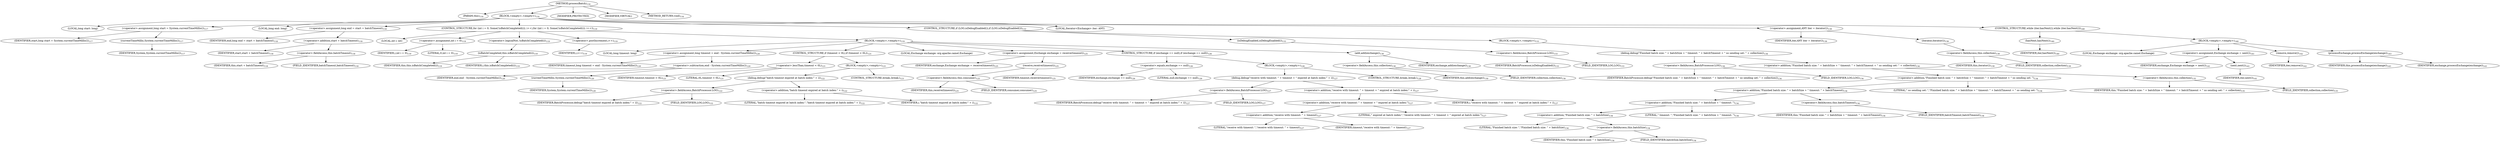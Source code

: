 digraph "processBatch" {  
"243" [label = <(METHOD,processBatch)<SUB>116</SUB>> ]
"21" [label = <(PARAM,this)<SUB>116</SUB>> ]
"244" [label = <(BLOCK,&lt;empty&gt;,&lt;empty&gt;)<SUB>116</SUB>> ]
"245" [label = <(LOCAL,long start: long)> ]
"246" [label = <(&lt;operator&gt;.assignment,long start = System.currentTimeMillis())<SUB>117</SUB>> ]
"247" [label = <(IDENTIFIER,start,long start = System.currentTimeMillis())<SUB>117</SUB>> ]
"248" [label = <(currentTimeMillis,System.currentTimeMillis())<SUB>117</SUB>> ]
"249" [label = <(IDENTIFIER,System,System.currentTimeMillis())<SUB>117</SUB>> ]
"250" [label = <(LOCAL,long end: long)> ]
"251" [label = <(&lt;operator&gt;.assignment,long end = start + batchTimeout)<SUB>118</SUB>> ]
"252" [label = <(IDENTIFIER,end,long end = start + batchTimeout)<SUB>118</SUB>> ]
"253" [label = <(&lt;operator&gt;.addition,start + batchTimeout)<SUB>118</SUB>> ]
"254" [label = <(IDENTIFIER,start,start + batchTimeout)<SUB>118</SUB>> ]
"255" [label = <(&lt;operator&gt;.fieldAccess,this.batchTimeout)<SUB>118</SUB>> ]
"256" [label = <(IDENTIFIER,this,start + batchTimeout)<SUB>118</SUB>> ]
"257" [label = <(FIELD_IDENTIFIER,batchTimeout,batchTimeout)<SUB>118</SUB>> ]
"258" [label = <(CONTROL_STRUCTURE,for (int i = 0; Some(!isBatchCompleted(i)); i++),for (int i = 0; Some(!isBatchCompleted(i)); i++))<SUB>119</SUB>> ]
"259" [label = <(LOCAL,int i: int)> ]
"260" [label = <(&lt;operator&gt;.assignment,int i = 0)<SUB>119</SUB>> ]
"261" [label = <(IDENTIFIER,i,int i = 0)<SUB>119</SUB>> ]
"262" [label = <(LITERAL,0,int i = 0)<SUB>119</SUB>> ]
"263" [label = <(&lt;operator&gt;.logicalNot,!isBatchCompleted(i))<SUB>119</SUB>> ]
"264" [label = <(isBatchCompleted,this.isBatchCompleted(i))<SUB>119</SUB>> ]
"20" [label = <(IDENTIFIER,this,this.isBatchCompleted(i))<SUB>119</SUB>> ]
"265" [label = <(IDENTIFIER,i,this.isBatchCompleted(i))<SUB>119</SUB>> ]
"266" [label = <(&lt;operator&gt;.postIncrement,i++)<SUB>119</SUB>> ]
"267" [label = <(IDENTIFIER,i,i++)<SUB>119</SUB>> ]
"268" [label = <(BLOCK,&lt;empty&gt;,&lt;empty&gt;)<SUB>119</SUB>> ]
"269" [label = <(LOCAL,long timeout: long)> ]
"270" [label = <(&lt;operator&gt;.assignment,long timeout = end - System.currentTimeMillis())<SUB>120</SUB>> ]
"271" [label = <(IDENTIFIER,timeout,long timeout = end - System.currentTimeMillis())<SUB>120</SUB>> ]
"272" [label = <(&lt;operator&gt;.subtraction,end - System.currentTimeMillis())<SUB>120</SUB>> ]
"273" [label = <(IDENTIFIER,end,end - System.currentTimeMillis())<SUB>120</SUB>> ]
"274" [label = <(currentTimeMillis,System.currentTimeMillis())<SUB>120</SUB>> ]
"275" [label = <(IDENTIFIER,System,System.currentTimeMillis())<SUB>120</SUB>> ]
"276" [label = <(CONTROL_STRUCTURE,if (timeout &lt; 0L),if (timeout &lt; 0L))<SUB>121</SUB>> ]
"277" [label = <(&lt;operator&gt;.lessThan,timeout &lt; 0L)<SUB>121</SUB>> ]
"278" [label = <(IDENTIFIER,timeout,timeout &lt; 0L)<SUB>121</SUB>> ]
"279" [label = <(LITERAL,0L,timeout &lt; 0L)<SUB>121</SUB>> ]
"280" [label = <(BLOCK,&lt;empty&gt;,&lt;empty&gt;)<SUB>121</SUB>> ]
"281" [label = <(debug,debug(&quot;batch timeout expired at batch index:&quot; + i))<SUB>122</SUB>> ]
"282" [label = <(&lt;operator&gt;.fieldAccess,BatchProcessor.LOG)<SUB>122</SUB>> ]
"283" [label = <(IDENTIFIER,BatchProcessor,debug(&quot;batch timeout expired at batch index:&quot; + i))<SUB>122</SUB>> ]
"284" [label = <(FIELD_IDENTIFIER,LOG,LOG)<SUB>122</SUB>> ]
"285" [label = <(&lt;operator&gt;.addition,&quot;batch timeout expired at batch index:&quot; + i)<SUB>122</SUB>> ]
"286" [label = <(LITERAL,&quot;batch timeout expired at batch index:&quot;,&quot;batch timeout expired at batch index:&quot; + i)<SUB>122</SUB>> ]
"287" [label = <(IDENTIFIER,i,&quot;batch timeout expired at batch index:&quot; + i)<SUB>122</SUB>> ]
"288" [label = <(CONTROL_STRUCTURE,break;,break;)<SUB>123</SUB>> ]
"289" [label = <(LOCAL,Exchange exchange: org.apache.camel.Exchange)> ]
"290" [label = <(&lt;operator&gt;.assignment,Exchange exchange = receive(timeout))<SUB>125</SUB>> ]
"291" [label = <(IDENTIFIER,exchange,Exchange exchange = receive(timeout))<SUB>125</SUB>> ]
"292" [label = <(receive,receive(timeout))<SUB>125</SUB>> ]
"293" [label = <(&lt;operator&gt;.fieldAccess,this.consumer)<SUB>125</SUB>> ]
"294" [label = <(IDENTIFIER,this,receive(timeout))<SUB>125</SUB>> ]
"295" [label = <(FIELD_IDENTIFIER,consumer,consumer)<SUB>125</SUB>> ]
"296" [label = <(IDENTIFIER,timeout,receive(timeout))<SUB>125</SUB>> ]
"297" [label = <(CONTROL_STRUCTURE,if (exchange == null),if (exchange == null))<SUB>126</SUB>> ]
"298" [label = <(&lt;operator&gt;.equals,exchange == null)<SUB>126</SUB>> ]
"299" [label = <(IDENTIFIER,exchange,exchange == null)<SUB>126</SUB>> ]
"300" [label = <(LITERAL,null,exchange == null)<SUB>126</SUB>> ]
"301" [label = <(BLOCK,&lt;empty&gt;,&lt;empty&gt;)<SUB>126</SUB>> ]
"302" [label = <(debug,debug(&quot;receive with timeout: &quot; + timeout + &quot; expired at batch index:&quot; + i))<SUB>127</SUB>> ]
"303" [label = <(&lt;operator&gt;.fieldAccess,BatchProcessor.LOG)<SUB>127</SUB>> ]
"304" [label = <(IDENTIFIER,BatchProcessor,debug(&quot;receive with timeout: &quot; + timeout + &quot; expired at batch index:&quot; + i))<SUB>127</SUB>> ]
"305" [label = <(FIELD_IDENTIFIER,LOG,LOG)<SUB>127</SUB>> ]
"306" [label = <(&lt;operator&gt;.addition,&quot;receive with timeout: &quot; + timeout + &quot; expired at batch index:&quot; + i)<SUB>127</SUB>> ]
"307" [label = <(&lt;operator&gt;.addition,&quot;receive with timeout: &quot; + timeout + &quot; expired at batch index:&quot;)<SUB>127</SUB>> ]
"308" [label = <(&lt;operator&gt;.addition,&quot;receive with timeout: &quot; + timeout)<SUB>127</SUB>> ]
"309" [label = <(LITERAL,&quot;receive with timeout: &quot;,&quot;receive with timeout: &quot; + timeout)<SUB>127</SUB>> ]
"310" [label = <(IDENTIFIER,timeout,&quot;receive with timeout: &quot; + timeout)<SUB>127</SUB>> ]
"311" [label = <(LITERAL,&quot; expired at batch index:&quot;,&quot;receive with timeout: &quot; + timeout + &quot; expired at batch index:&quot;)<SUB>127</SUB>> ]
"312" [label = <(IDENTIFIER,i,&quot;receive with timeout: &quot; + timeout + &quot; expired at batch index:&quot; + i)<SUB>127</SUB>> ]
"313" [label = <(CONTROL_STRUCTURE,break;,break;)<SUB>128</SUB>> ]
"314" [label = <(add,add(exchange))<SUB>130</SUB>> ]
"315" [label = <(&lt;operator&gt;.fieldAccess,this.collection)<SUB>130</SUB>> ]
"316" [label = <(IDENTIFIER,this,add(exchange))<SUB>130</SUB>> ]
"317" [label = <(FIELD_IDENTIFIER,collection,collection)<SUB>130</SUB>> ]
"318" [label = <(IDENTIFIER,exchange,add(exchange))<SUB>130</SUB>> ]
"319" [label = <(CONTROL_STRUCTURE,if (LOG.isDebugEnabled()),if (LOG.isDebugEnabled()))<SUB>133</SUB>> ]
"320" [label = <(isDebugEnabled,isDebugEnabled())<SUB>133</SUB>> ]
"321" [label = <(&lt;operator&gt;.fieldAccess,BatchProcessor.LOG)<SUB>133</SUB>> ]
"322" [label = <(IDENTIFIER,BatchProcessor,isDebugEnabled())<SUB>133</SUB>> ]
"323" [label = <(FIELD_IDENTIFIER,LOG,LOG)<SUB>133</SUB>> ]
"324" [label = <(BLOCK,&lt;empty&gt;,&lt;empty&gt;)<SUB>133</SUB>> ]
"325" [label = <(debug,debug(&quot;Finished batch size: &quot; + batchSize + &quot; timeout: &quot; + batchTimeout + &quot; so sending set: &quot; + collection))<SUB>134</SUB>> ]
"326" [label = <(&lt;operator&gt;.fieldAccess,BatchProcessor.LOG)<SUB>134</SUB>> ]
"327" [label = <(IDENTIFIER,BatchProcessor,debug(&quot;Finished batch size: &quot; + batchSize + &quot; timeout: &quot; + batchTimeout + &quot; so sending set: &quot; + collection))<SUB>134</SUB>> ]
"328" [label = <(FIELD_IDENTIFIER,LOG,LOG)<SUB>134</SUB>> ]
"329" [label = <(&lt;operator&gt;.addition,&quot;Finished batch size: &quot; + batchSize + &quot; timeout: &quot; + batchTimeout + &quot; so sending set: &quot; + collection)<SUB>134</SUB>> ]
"330" [label = <(&lt;operator&gt;.addition,&quot;Finished batch size: &quot; + batchSize + &quot; timeout: &quot; + batchTimeout + &quot; so sending set: &quot;)<SUB>134</SUB>> ]
"331" [label = <(&lt;operator&gt;.addition,&quot;Finished batch size: &quot; + batchSize + &quot; timeout: &quot; + batchTimeout)<SUB>134</SUB>> ]
"332" [label = <(&lt;operator&gt;.addition,&quot;Finished batch size: &quot; + batchSize + &quot; timeout: &quot;)<SUB>134</SUB>> ]
"333" [label = <(&lt;operator&gt;.addition,&quot;Finished batch size: &quot; + batchSize)<SUB>134</SUB>> ]
"334" [label = <(LITERAL,&quot;Finished batch size: &quot;,&quot;Finished batch size: &quot; + batchSize)<SUB>134</SUB>> ]
"335" [label = <(&lt;operator&gt;.fieldAccess,this.batchSize)<SUB>134</SUB>> ]
"336" [label = <(IDENTIFIER,this,&quot;Finished batch size: &quot; + batchSize)<SUB>134</SUB>> ]
"337" [label = <(FIELD_IDENTIFIER,batchSize,batchSize)<SUB>134</SUB>> ]
"338" [label = <(LITERAL,&quot; timeout: &quot;,&quot;Finished batch size: &quot; + batchSize + &quot; timeout: &quot;)<SUB>134</SUB>> ]
"339" [label = <(&lt;operator&gt;.fieldAccess,this.batchTimeout)<SUB>134</SUB>> ]
"340" [label = <(IDENTIFIER,this,&quot;Finished batch size: &quot; + batchSize + &quot; timeout: &quot; + batchTimeout)<SUB>134</SUB>> ]
"341" [label = <(FIELD_IDENTIFIER,batchTimeout,batchTimeout)<SUB>134</SUB>> ]
"342" [label = <(LITERAL,&quot; so sending set: &quot;,&quot;Finished batch size: &quot; + batchSize + &quot; timeout: &quot; + batchTimeout + &quot; so sending set: &quot;)<SUB>134</SUB>> ]
"343" [label = <(&lt;operator&gt;.fieldAccess,this.collection)<SUB>135</SUB>> ]
"344" [label = <(IDENTIFIER,this,&quot;Finished batch size: &quot; + batchSize + &quot; timeout: &quot; + batchTimeout + &quot; so sending set: &quot; + collection)<SUB>135</SUB>> ]
"345" [label = <(FIELD_IDENTIFIER,collection,collection)<SUB>135</SUB>> ]
"346" [label = <(LOCAL,Iterator&lt;Exchange&gt; iter: ANY)> ]
"347" [label = <(&lt;operator&gt;.assignment,ANY iter = iterator())<SUB>139</SUB>> ]
"348" [label = <(IDENTIFIER,iter,ANY iter = iterator())<SUB>139</SUB>> ]
"349" [label = <(iterator,iterator())<SUB>139</SUB>> ]
"350" [label = <(&lt;operator&gt;.fieldAccess,this.collection)<SUB>139</SUB>> ]
"351" [label = <(IDENTIFIER,this,iterator())<SUB>139</SUB>> ]
"352" [label = <(FIELD_IDENTIFIER,collection,collection)<SUB>139</SUB>> ]
"353" [label = <(CONTROL_STRUCTURE,while (iter.hasNext()),while (iter.hasNext()))<SUB>140</SUB>> ]
"354" [label = <(hasNext,hasNext())<SUB>140</SUB>> ]
"355" [label = <(IDENTIFIER,iter,hasNext())<SUB>140</SUB>> ]
"356" [label = <(BLOCK,&lt;empty&gt;,&lt;empty&gt;)<SUB>140</SUB>> ]
"357" [label = <(LOCAL,Exchange exchange: org.apache.camel.Exchange)> ]
"358" [label = <(&lt;operator&gt;.assignment,Exchange exchange = next())<SUB>141</SUB>> ]
"359" [label = <(IDENTIFIER,exchange,Exchange exchange = next())<SUB>141</SUB>> ]
"360" [label = <(next,next())<SUB>141</SUB>> ]
"361" [label = <(IDENTIFIER,iter,next())<SUB>141</SUB>> ]
"362" [label = <(remove,remove())<SUB>142</SUB>> ]
"363" [label = <(IDENTIFIER,iter,remove())<SUB>142</SUB>> ]
"364" [label = <(processExchange,processExchange(exchange))<SUB>143</SUB>> ]
"22" [label = <(IDENTIFIER,this,processExchange(exchange))<SUB>143</SUB>> ]
"365" [label = <(IDENTIFIER,exchange,processExchange(exchange))<SUB>143</SUB>> ]
"366" [label = <(MODIFIER,PROTECTED)> ]
"367" [label = <(MODIFIER,VIRTUAL)> ]
"368" [label = <(METHOD_RETURN,void)<SUB>116</SUB>> ]
  "243" -> "21" 
  "243" -> "244" 
  "243" -> "366" 
  "243" -> "367" 
  "243" -> "368" 
  "244" -> "245" 
  "244" -> "246" 
  "244" -> "250" 
  "244" -> "251" 
  "244" -> "258" 
  "244" -> "319" 
  "244" -> "346" 
  "244" -> "347" 
  "244" -> "353" 
  "246" -> "247" 
  "246" -> "248" 
  "248" -> "249" 
  "251" -> "252" 
  "251" -> "253" 
  "253" -> "254" 
  "253" -> "255" 
  "255" -> "256" 
  "255" -> "257" 
  "258" -> "259" 
  "258" -> "260" 
  "258" -> "263" 
  "258" -> "266" 
  "258" -> "268" 
  "260" -> "261" 
  "260" -> "262" 
  "263" -> "264" 
  "264" -> "20" 
  "264" -> "265" 
  "266" -> "267" 
  "268" -> "269" 
  "268" -> "270" 
  "268" -> "276" 
  "268" -> "289" 
  "268" -> "290" 
  "268" -> "297" 
  "268" -> "314" 
  "270" -> "271" 
  "270" -> "272" 
  "272" -> "273" 
  "272" -> "274" 
  "274" -> "275" 
  "276" -> "277" 
  "276" -> "280" 
  "277" -> "278" 
  "277" -> "279" 
  "280" -> "281" 
  "280" -> "288" 
  "281" -> "282" 
  "281" -> "285" 
  "282" -> "283" 
  "282" -> "284" 
  "285" -> "286" 
  "285" -> "287" 
  "290" -> "291" 
  "290" -> "292" 
  "292" -> "293" 
  "292" -> "296" 
  "293" -> "294" 
  "293" -> "295" 
  "297" -> "298" 
  "297" -> "301" 
  "298" -> "299" 
  "298" -> "300" 
  "301" -> "302" 
  "301" -> "313" 
  "302" -> "303" 
  "302" -> "306" 
  "303" -> "304" 
  "303" -> "305" 
  "306" -> "307" 
  "306" -> "312" 
  "307" -> "308" 
  "307" -> "311" 
  "308" -> "309" 
  "308" -> "310" 
  "314" -> "315" 
  "314" -> "318" 
  "315" -> "316" 
  "315" -> "317" 
  "319" -> "320" 
  "319" -> "324" 
  "320" -> "321" 
  "321" -> "322" 
  "321" -> "323" 
  "324" -> "325" 
  "325" -> "326" 
  "325" -> "329" 
  "326" -> "327" 
  "326" -> "328" 
  "329" -> "330" 
  "329" -> "343" 
  "330" -> "331" 
  "330" -> "342" 
  "331" -> "332" 
  "331" -> "339" 
  "332" -> "333" 
  "332" -> "338" 
  "333" -> "334" 
  "333" -> "335" 
  "335" -> "336" 
  "335" -> "337" 
  "339" -> "340" 
  "339" -> "341" 
  "343" -> "344" 
  "343" -> "345" 
  "347" -> "348" 
  "347" -> "349" 
  "349" -> "350" 
  "350" -> "351" 
  "350" -> "352" 
  "353" -> "354" 
  "353" -> "356" 
  "354" -> "355" 
  "356" -> "357" 
  "356" -> "358" 
  "356" -> "362" 
  "356" -> "364" 
  "358" -> "359" 
  "358" -> "360" 
  "360" -> "361" 
  "362" -> "363" 
  "364" -> "22" 
  "364" -> "365" 
}
